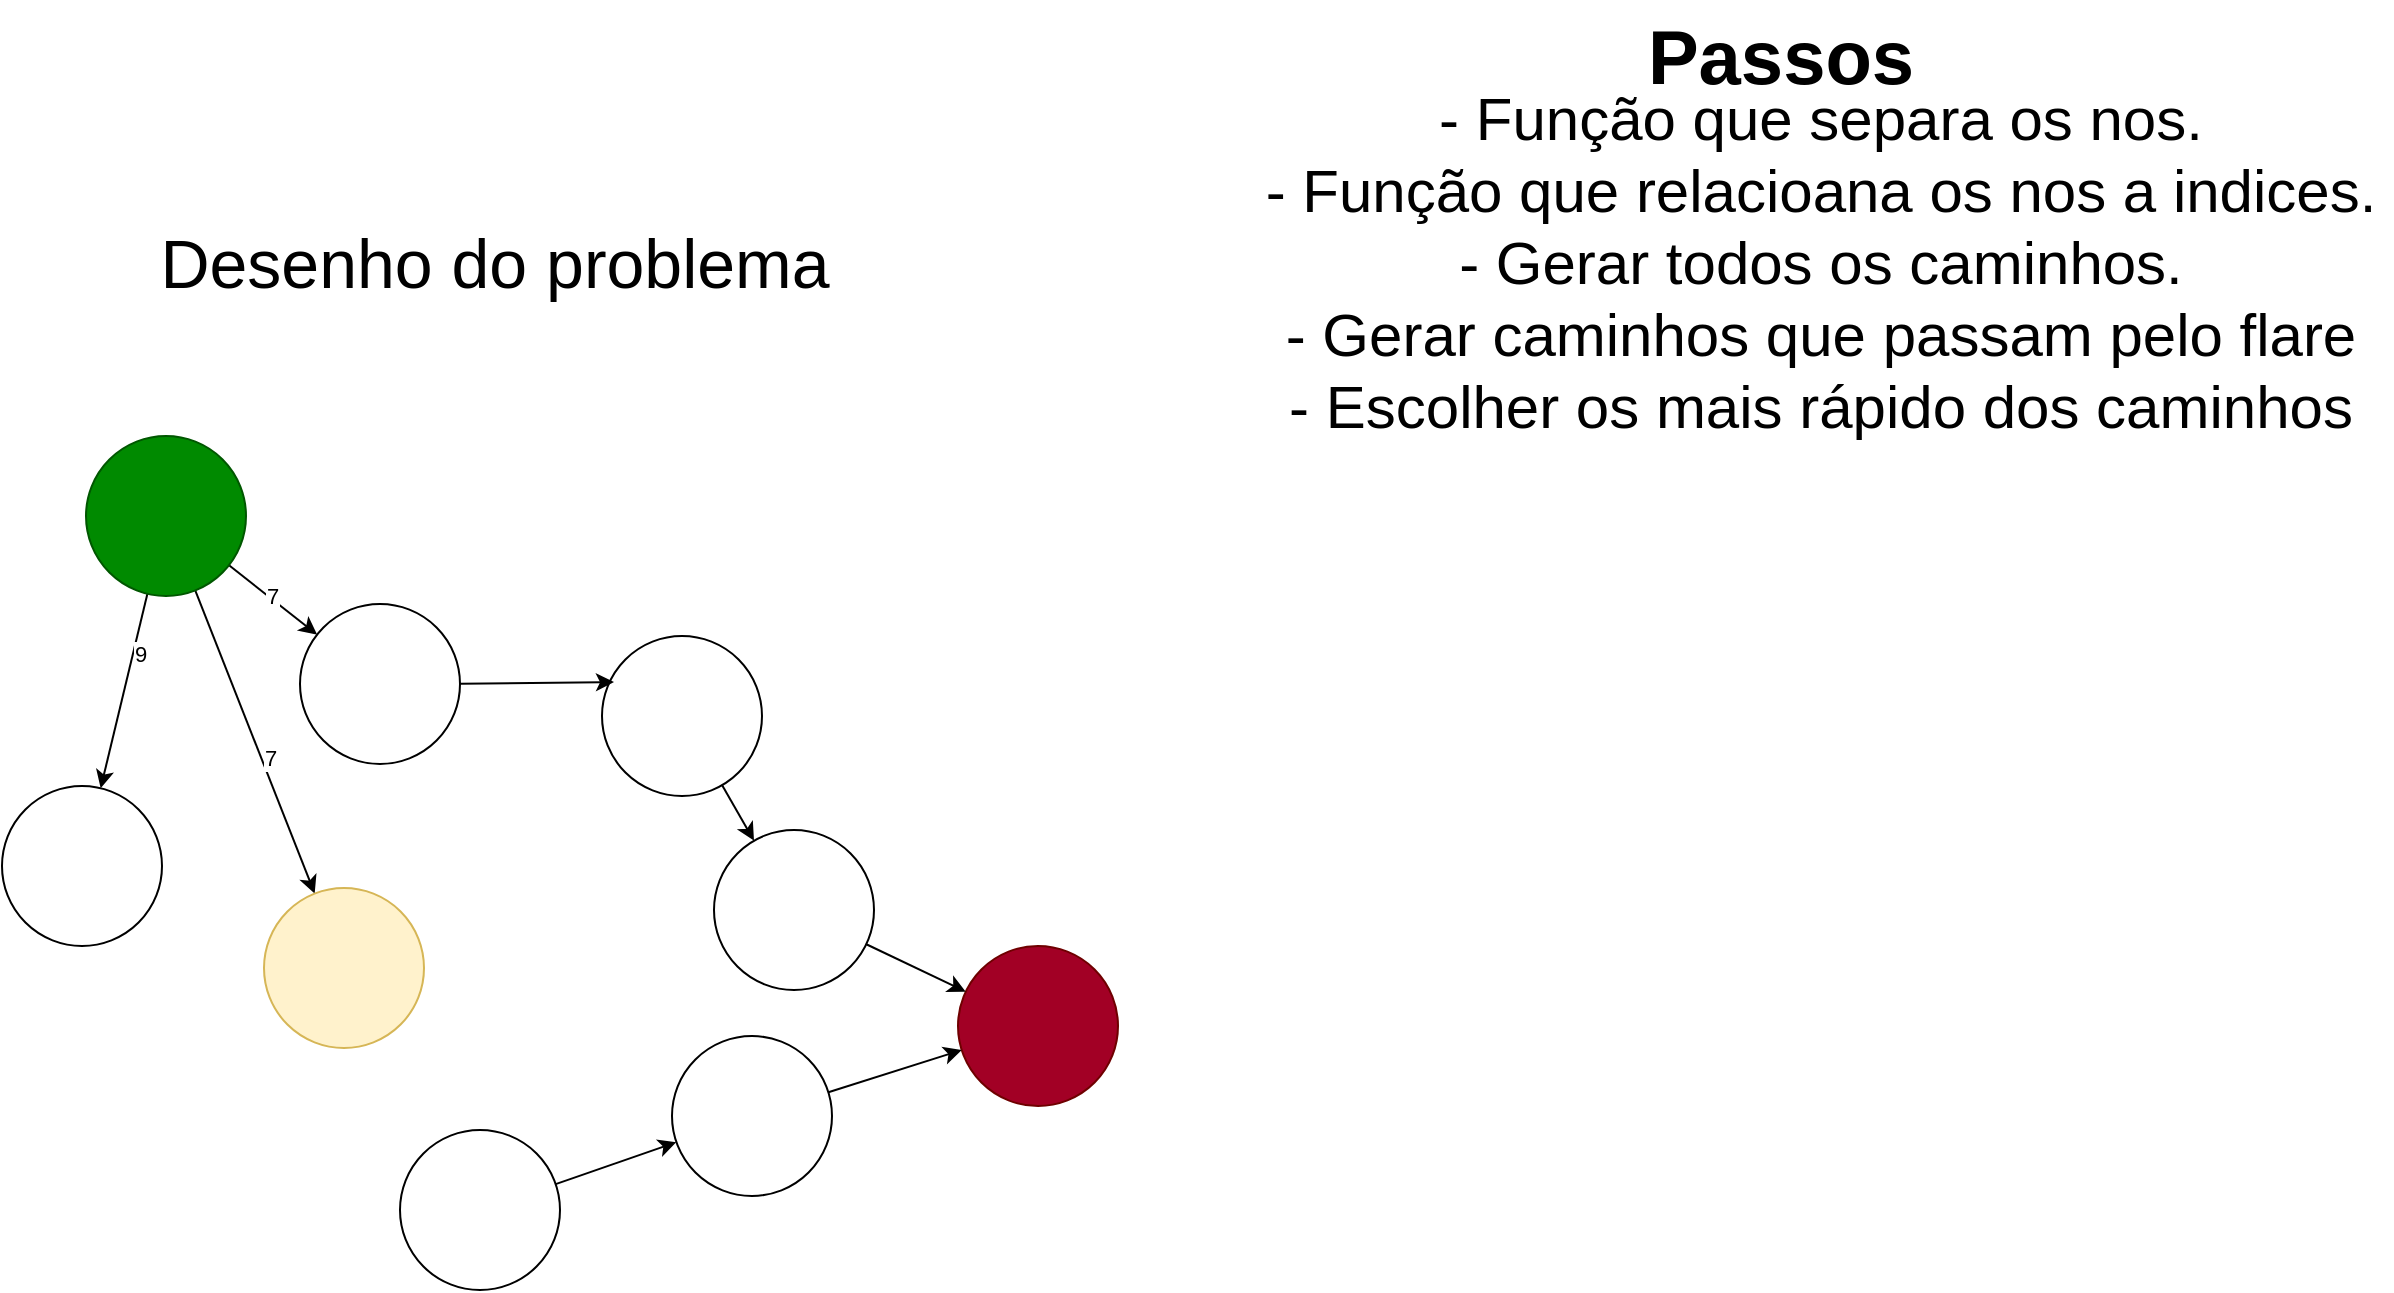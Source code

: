 <mxfile>
    <diagram id="6zoyET3EdpDq-mprKjlG" name="Page-1">
        <mxGraphModel dx="1827" dy="1090" grid="0" gridSize="10" guides="1" tooltips="1" connect="1" arrows="1" fold="1" page="0" pageScale="1" pageWidth="850" pageHeight="1100" background="none" math="0" shadow="0">
            <root>
                <mxCell id="0"/>
                <mxCell id="1" parent="0"/>
                <mxCell id="58" style="edgeStyle=none;html=1;entryX=0;entryY=0.5;entryDx=0;entryDy=0;" parent="1" edge="1">
                    <mxGeometry relative="1" as="geometry">
                        <mxPoint x="207" y="211" as="targetPoint"/>
                        <Array as="points">
                            <mxPoint x="173" y="284"/>
                            <mxPoint x="176" y="255"/>
                        </Array>
                    </mxGeometry>
                </mxCell>
                <mxCell id="62" value="" style="ellipse;whiteSpace=wrap;html=1;aspect=fixed;fillColor=#a20025;fontColor=#ffffff;strokeColor=#6F0000;" parent="1" vertex="1">
                    <mxGeometry x="163" y="137" width="80" height="80" as="geometry"/>
                </mxCell>
                <mxCell id="72" style="edgeStyle=none;html=1;" parent="1" source="63" target="69" edge="1">
                    <mxGeometry relative="1" as="geometry"/>
                </mxCell>
                <mxCell id="80" value="7" style="edgeLabel;html=1;align=center;verticalAlign=middle;resizable=0;points=[];" parent="72" vertex="1" connectable="0">
                    <mxGeometry x="-0.058" y="1" relative="1" as="geometry">
                        <mxPoint as="offset"/>
                    </mxGeometry>
                </mxCell>
                <mxCell id="73" style="edgeStyle=none;html=1;" parent="1" source="63" target="64" edge="1">
                    <mxGeometry relative="1" as="geometry"/>
                </mxCell>
                <mxCell id="81" value="9" style="edgeLabel;html=1;align=center;verticalAlign=middle;resizable=0;points=[];" parent="73" vertex="1" connectable="0">
                    <mxGeometry x="-0.397" y="3" relative="1" as="geometry">
                        <mxPoint as="offset"/>
                    </mxGeometry>
                </mxCell>
                <mxCell id="74" style="edgeStyle=none;html=1;" parent="1" source="63" target="70" edge="1">
                    <mxGeometry relative="1" as="geometry"/>
                </mxCell>
                <mxCell id="82" value="7" style="edgeLabel;html=1;align=center;verticalAlign=middle;resizable=0;points=[];" parent="74" vertex="1" connectable="0">
                    <mxGeometry x="0.125" y="4" relative="1" as="geometry">
                        <mxPoint as="offset"/>
                    </mxGeometry>
                </mxCell>
                <mxCell id="63" value="" style="ellipse;whiteSpace=wrap;html=1;aspect=fixed;fillColor=#008a00;fontColor=#ffffff;strokeColor=#005700;" parent="1" vertex="1">
                    <mxGeometry x="-273" y="-118" width="80" height="80" as="geometry"/>
                </mxCell>
                <mxCell id="64" value="" style="ellipse;whiteSpace=wrap;html=1;aspect=fixed;" parent="1" vertex="1">
                    <mxGeometry x="-315" y="57" width="80" height="80" as="geometry"/>
                </mxCell>
                <mxCell id="89" style="edgeStyle=none;html=1;" edge="1" parent="1" source="65" target="68">
                    <mxGeometry relative="1" as="geometry"/>
                </mxCell>
                <mxCell id="65" value="" style="ellipse;whiteSpace=wrap;html=1;aspect=fixed;" parent="1" vertex="1">
                    <mxGeometry x="-116" y="229" width="80" height="80" as="geometry"/>
                </mxCell>
                <mxCell id="87" style="edgeStyle=none;html=1;" edge="1" parent="1" source="66" target="67">
                    <mxGeometry relative="1" as="geometry"/>
                </mxCell>
                <mxCell id="66" value="" style="ellipse;whiteSpace=wrap;html=1;aspect=fixed;" parent="1" vertex="1">
                    <mxGeometry x="-15" y="-18" width="80" height="80" as="geometry"/>
                </mxCell>
                <mxCell id="88" style="edgeStyle=none;html=1;" edge="1" parent="1" source="67" target="62">
                    <mxGeometry relative="1" as="geometry"/>
                </mxCell>
                <mxCell id="67" value="" style="ellipse;whiteSpace=wrap;html=1;aspect=fixed;" parent="1" vertex="1">
                    <mxGeometry x="41" y="79" width="80" height="80" as="geometry"/>
                </mxCell>
                <mxCell id="79" style="edgeStyle=none;html=1;" parent="1" source="68" target="62" edge="1">
                    <mxGeometry relative="1" as="geometry"/>
                </mxCell>
                <mxCell id="68" value="" style="ellipse;whiteSpace=wrap;html=1;aspect=fixed;" parent="1" vertex="1">
                    <mxGeometry x="20" y="182" width="80" height="80" as="geometry"/>
                </mxCell>
                <mxCell id="69" value="" style="ellipse;whiteSpace=wrap;html=1;aspect=fixed;" parent="1" vertex="1">
                    <mxGeometry x="-166" y="-34" width="80" height="80" as="geometry"/>
                </mxCell>
                <mxCell id="70" value="" style="ellipse;whiteSpace=wrap;html=1;aspect=fixed;fillColor=#fff2cc;strokeColor=#d6b656;" parent="1" vertex="1">
                    <mxGeometry x="-184" y="108" width="80" height="80" as="geometry"/>
                </mxCell>
                <mxCell id="75" style="edgeStyle=none;html=1;entryX=0.075;entryY=0.288;entryDx=0;entryDy=0;entryPerimeter=0;" parent="1" source="69" target="66" edge="1">
                    <mxGeometry relative="1" as="geometry"/>
                </mxCell>
                <mxCell id="84" value="Desenho do problema&lt;div&gt;&lt;br&gt;&lt;/div&gt;" style="text;html=1;align=center;verticalAlign=middle;resizable=0;points=[];autosize=1;strokeColor=none;fillColor=none;fontSize=34;" parent="1" vertex="1">
                    <mxGeometry x="-246" y="-231" width="353" height="94" as="geometry"/>
                </mxCell>
                <mxCell id="85" value="&lt;font style=&quot;color: light-dark(rgb(0, 0, 0), rgb(153, 153, 153));&quot;&gt;Passos&lt;/font&gt;" style="text;html=1;align=center;verticalAlign=middle;resizable=0;points=[];autosize=1;strokeColor=none;fillColor=none;fontSize=38;fontStyle=1" parent="1" vertex="1">
                    <mxGeometry x="502" y="-336" width="143" height="58" as="geometry"/>
                </mxCell>
                <mxCell id="86" value="&lt;font style=&quot;color: light-dark(rgb(0, 0, 0), rgb(0, 255, 0));&quot;&gt;- Função que separa os nos.&lt;/font&gt;&lt;br&gt;&lt;font style=&quot;color: light-dark(rgb(0, 0, 0), rgb(0, 204, 0));&quot;&gt;- Função que relacioana os nos a indices.&lt;/font&gt;&lt;div&gt;&lt;font style=&quot;color: light-dark(rgb(0, 0, 0), rgb(0, 204, 0));&quot;&gt;- Gerar todos os caminhos.&lt;br&gt;- Gerar caminhos que passam pelo flare&lt;/font&gt;&lt;/div&gt;&lt;div&gt;&lt;font style=&quot;color: light-dark(rgb(0, 0, 0), rgb(255, 255, 255));&quot;&gt;- Escolher os mais rápido dos caminhos&lt;/font&gt;&lt;/div&gt;&lt;div&gt;&lt;br&gt;&lt;/div&gt;" style="text;html=1;align=center;verticalAlign=middle;resizable=0;points=[];autosize=1;strokeColor=none;fillColor=none;fontSize=30;" parent="1" vertex="1">
                    <mxGeometry x="307" y="-301" width="573" height="228" as="geometry"/>
                </mxCell>
            </root>
        </mxGraphModel>
    </diagram>
</mxfile>